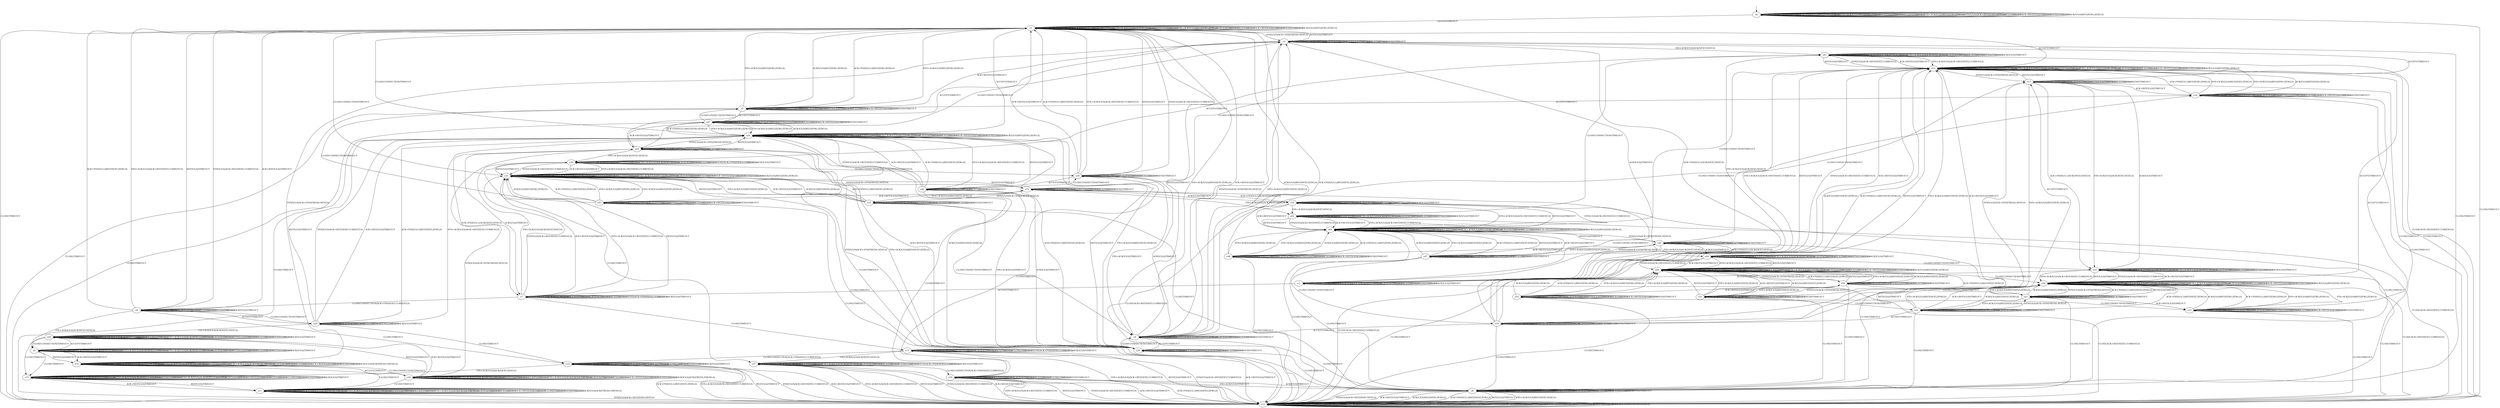 digraph h9 {
s0 [label="s0"];
s1 [label="s1"];
s2 [label="s2"];
s3 [label="s3"];
s4 [label="s4"];
s5 [label="s5"];
s6 [label="s6"];
s7 [label="s7"];
s8 [label="s8"];
s9 [label="s9"];
s10 [label="s10"];
s11 [label="s11"];
s12 [label="s12"];
s13 [label="s13"];
s14 [label="s14"];
s15 [label="s15"];
s16 [label="s16"];
s17 [label="s17"];
s18 [label="s18"];
s19 [label="s19"];
s20 [label="s20"];
s21 [label="s21"];
s22 [label="s22"];
s23 [label="s23"];
s24 [label="s24"];
s25 [label="s25"];
s26 [label="s26"];
s27 [label="s27"];
s28 [label="s28"];
s29 [label="s29"];
s30 [label="s30"];
s31 [label="s31"];
s32 [label="s32"];
s33 [label="s33"];
s34 [label="s34"];
s35 [label="s35"];
s36 [label="s36"];
s37 [label="s37"];
s38 [label="s38"];
s39 [label="s39"];
s40 [label="s40"];
s41 [label="s41"];
s42 [label="s42"];
s43 [label="s43"];
s44 [label="s44"];
s45 [label="s45"];
s46 [label="s46"];
s47 [label="s47"];
s48 [label="s48"];
s49 [label="s49"];
s50 [label="s50"];
s51 [label="s51"];
s52 [label="s52"];
s0 -> s0 [label="CLOSECONNECTION/TIMEOUT"];
s0 -> s0 [label="ACK+PSH(V,V,1)/RST(ZERO,ZERO,0)"];
s0 -> s0 [label="SYN+ACK(V,V,0)/RST(ZERO,ZERO,0)"];
s0 -> s0 [label="RST(V,V,0)/TIMEOUT"];
s0 -> s0 [label="ACCEPT/TIMEOUT"];
s0 -> s0 [label="FIN+ACK(V,V,0)/RST(ZERO,ZERO,0)"];
s0 -> s1 [label="LISTEN/TIMEOUT"];
s0 -> s0 [label="SYN(V,V,0)/ACK+RST(ZERO,NEXT,0)"];
s0 -> s0 [label="RCV/TIMEOUT"];
s0 -> s0 [label="ACK+RST(V,V,0)/TIMEOUT"];
s0 -> s12 [label="CLOSE/TIMEOUT"];
s0 -> s0 [label="SEND/TIMEOUT"];
s0 -> s0 [label="ACK(V,V,0)/RST(ZERO,ZERO,0)"];
s1 -> s1 [label="CLOSECONNECTION/TIMEOUT"];
s1 -> s1 [label="ACK+PSH(V,V,1)/RST(ZERO,ZERO,0)"];
s1 -> s1 [label="SYN+ACK(V,V,0)/RST(ZERO,ZERO,0)"];
s1 -> s1 [label="RST(V,V,0)/TIMEOUT"];
s1 -> s24 [label="ACCEPT/TIMEOUT"];
s1 -> s1 [label="FIN+ACK(V,V,0)/RST(ZERO,ZERO,0)"];
s1 -> s1 [label="LISTEN/TIMEOUT"];
s1 -> s2 [label="SYN(V,V,0)/ACK+SYN(FRESH,NEXT,0)"];
s1 -> s1 [label="RCV/TIMEOUT"];
s1 -> s1 [label="ACK+RST(V,V,0)/TIMEOUT"];
s1 -> s12 [label="CLOSE/TIMEOUT"];
s1 -> s1 [label="SEND/TIMEOUT"];
s1 -> s1 [label="ACK(V,V,0)/RST(ZERO,ZERO,0)"];
s2 -> s2 [label="CLOSECONNECTION/TIMEOUT"];
s2 -> s3 [label="ACK+PSH(V,V,1)/ACK(NEXT,NEXT,0)"];
s2 -> s4 [label="SYN+ACK(V,V,0)/RST(NEXT,ZERO,0)"];
s2 -> s1 [label="RST(V,V,0)/TIMEOUT"];
s2 -> s25 [label="ACCEPT/TIMEOUT"];
s2 -> s41 [label="FIN+ACK(V,V,0)/ACK(NEXT,NEXT,0)"];
s2 -> s2 [label="LISTEN/TIMEOUT"];
s2 -> s2 [label="SYN(V,V,0)/TIMEOUT"];
s2 -> s2 [label="RCV/TIMEOUT"];
s2 -> s5 [label="ACK+RST(V,V,0)/TIMEOUT"];
s2 -> s6 [label="CLOSE/TIMEOUT"];
s2 -> s2 [label="SEND/TIMEOUT"];
s2 -> s3 [label="ACK(V,V,0)/TIMEOUT"];
s3 -> s3 [label="CLOSECONNECTION/TIMEOUT"];
s3 -> s3 [label="ACK+PSH(V,V,1)/ACK(NEXT,NEXT,0)"];
s3 -> s16 [label="SYN+ACK(V,V,0)/ACK+RST(NEXT,CURRENT,0)"];
s3 -> s16 [label="RST(V,V,0)/TIMEOUT"];
s3 -> s7 [label="ACCEPT/TIMEOUT"];
s3 -> s41 [label="FIN+ACK(V,V,0)/ACK(NEXT,NEXT,0)"];
s3 -> s3 [label="LISTEN/TIMEOUT"];
s3 -> s16 [label="SYN(V,V,0)/ACK+RST(NEXT,CURRENT,0)"];
s3 -> s3 [label="RCV/TIMEOUT"];
s3 -> s16 [label="ACK+RST(V,V,0)/TIMEOUT"];
s3 -> s12 [label="CLOSE/ACK+RST(NEXT,CURRENT,0)"];
s3 -> s3 [label="SEND/TIMEOUT"];
s3 -> s3 [label="ACK(V,V,0)/TIMEOUT"];
s4 -> s4 [label="CLOSECONNECTION/TIMEOUT"];
s4 -> s1 [label="ACK+PSH(V,V,1)/RST(NEXT,ZERO,0)"];
s4 -> s4 [label="SYN+ACK(V,V,0)/RST(NEXT,ZERO,0)"];
s4 -> s1 [label="RST(V,V,0)/TIMEOUT"];
s4 -> s26 [label="ACCEPT/TIMEOUT"];
s4 -> s1 [label="FIN+ACK(V,V,0)/RST(NEXT,ZERO,0)"];
s4 -> s4 [label="LISTEN/TIMEOUT"];
s4 -> s2 [label="SYN(V,V,0)/ACK+SYN(FRESH,NEXT,0)"];
s4 -> s4 [label="RCV/TIMEOUT"];
s4 -> s1 [label="ACK+RST(V,V,0)/TIMEOUT"];
s4 -> s6 [label="CLOSE/TIMEOUT"];
s4 -> s4 [label="SEND/TIMEOUT"];
s4 -> s1 [label="ACK(V,V,0)/RST(NEXT,ZERO,0)"];
s5 -> s5 [label="CLOSECONNECTION/TIMEOUT"];
s5 -> s1 [label="ACK+PSH(V,V,1)/RST(ZERO,ZERO,0)"];
s5 -> s1 [label="SYN+ACK(V,V,0)/RST(ZERO,ZERO,0)"];
s5 -> s5 [label="RST(V,V,0)/TIMEOUT"];
s5 -> s27 [label="ACCEPT/TIMEOUT"];
s5 -> s1 [label="FIN+ACK(V,V,0)/RST(ZERO,ZERO,0)"];
s5 -> s5 [label="LISTEN/TIMEOUT"];
s5 -> s5 [label="SYN(V,V,0)/TIMEOUT"];
s5 -> s5 [label="RCV/TIMEOUT"];
s5 -> s5 [label="ACK+RST(V,V,0)/TIMEOUT"];
s5 -> s12 [label="CLOSE/TIMEOUT"];
s5 -> s5 [label="SEND/TIMEOUT"];
s5 -> s1 [label="ACK(V,V,0)/RST(ZERO,ZERO,0)"];
s6 -> s6 [label="CLOSECONNECTION/TIMEOUT"];
s6 -> s12 [label="ACK+PSH(V,V,1)/RST(NEXT,ZERO,0)"];
s6 -> s6 [label="SYN+ACK(V,V,0)/RST(NEXT,ZERO,0)"];
s6 -> s12 [label="RST(V,V,0)/TIMEOUT"];
s6 -> s6 [label="ACCEPT/TIMEOUT"];
s6 -> s12 [label="FIN+ACK(V,V,0)/RST(NEXT,ZERO,0)"];
s6 -> s6 [label="LISTEN/TIMEOUT"];
s6 -> s12 [label="SYN(V,V,0)/ACK+RST(ZERO,NEXT,0)"];
s6 -> s6 [label="RCV/TIMEOUT"];
s6 -> s12 [label="ACK+RST(V,V,0)/TIMEOUT"];
s6 -> s6 [label="CLOSE/TIMEOUT"];
s6 -> s6 [label="SEND/TIMEOUT"];
s6 -> s12 [label="ACK(V,V,0)/RST(NEXT,ZERO,0)"];
s7 -> s8 [label="CLOSECONNECTION/ACK+FIN(NEXT,CURRENT,0)"];
s7 -> s7 [label="ACK+PSH(V,V,1)/ACK(NEXT,NEXT,0)"];
s7 -> s31 [label="SYN+ACK(V,V,0)/ACK+RST(NEXT,CURRENT,0)"];
s7 -> s31 [label="RST(V,V,0)/TIMEOUT"];
s7 -> s7 [label="ACCEPT/TIMEOUT"];
s7 -> s36 [label="FIN+ACK(V,V,0)/ACK(NEXT,NEXT,0)"];
s7 -> s7 [label="LISTEN/TIMEOUT"];
s7 -> s31 [label="SYN(V,V,0)/ACK+RST(NEXT,CURRENT,0)"];
s7 -> s7 [label="RCV/TIMEOUT"];
s7 -> s31 [label="ACK+RST(V,V,0)/TIMEOUT"];
s7 -> s13 [label="CLOSE/TIMEOUT"];
s7 -> s7 [label="SEND/ACK+PSH(NEXT,CURRENT,1)"];
s7 -> s7 [label="ACK(V,V,0)/TIMEOUT"];
s8 -> s8 [label="CLOSECONNECTION/TIMEOUT"];
s8 -> s1 [label="ACK+PSH(V,V,1)/RST(NEXT,ZERO,0)"];
s8 -> s1 [label="SYN+ACK(V,V,0)/ACK+RST(NEXT,CURRENT,0)"];
s8 -> s1 [label="RST(V,V,0)/TIMEOUT"];
s8 -> s28 [label="ACCEPT/TIMEOUT"];
s8 -> s9 [label="FIN+ACK(V,V,0)/ACK(NEXT,NEXT,0)"];
s8 -> s8 [label="LISTEN/TIMEOUT"];
s8 -> s1 [label="SYN(V,V,0)/ACK+RST(NEXT,CURRENT,0)"];
s8 -> s8 [label="RCV/TIMEOUT"];
s8 -> s1 [label="ACK+RST(V,V,0)/TIMEOUT"];
s8 -> s14 [label="CLOSE/TIMEOUT"];
s8 -> s8 [label="SEND/TIMEOUT"];
s8 -> s8 [label="ACK(V,V,0)/TIMEOUT"];
s9 -> s9 [label="CLOSECONNECTION/TIMEOUT"];
s9 -> s9 [label="ACK+PSH(V,V,1)/ACK(NEXT,CURRENT,0)"];
s9 -> s9 [label="SYN+ACK(V,V,0)/ACK(NEXT,CURRENT,0)"];
s9 -> s10 [label="RST(V,V,0)/TIMEOUT"];
s9 -> s29 [label="ACCEPT/TIMEOUT"];
s9 -> s9 [label="FIN+ACK(V,V,0)/ACK(NEXT,CURRENT,0)"];
s9 -> s9 [label="LISTEN/TIMEOUT"];
s9 -> s9 [label="SYN(V,V,0)/TIMEOUT"];
s9 -> s9 [label="RCV/TIMEOUT"];
s9 -> s10 [label="ACK+RST(V,V,0)/TIMEOUT"];
s9 -> s15 [label="CLOSE/TIMEOUT"];
s9 -> s9 [label="SEND/TIMEOUT"];
s9 -> s9 [label="ACK(V,V,0)/TIMEOUT"];
s10 -> s10 [label="CLOSECONNECTION/TIMEOUT"];
s10 -> s10 [label="ACK+PSH(V,V,1)/ACK(FRESH,FRESH,0)"];
s10 -> s10 [label="SYN+ACK(V,V,0)/ACK(FRESH,FRESH,0)"];
s10 -> s10 [label="RST(V,V,0)/TIMEOUT"];
s10 -> s30 [label="ACCEPT/TIMEOUT"];
s10 -> s10 [label="FIN+ACK(V,V,0)/ACK(FRESH,FRESH,0)"];
s10 -> s10 [label="LISTEN/TIMEOUT"];
s10 -> s2 [label="SYN(V,V,0)/ACK+SYN(FRESH,NEXT,0)"];
s10 -> s10 [label="RCV/TIMEOUT"];
s10 -> s10 [label="ACK+RST(V,V,0)/TIMEOUT"];
s10 -> s11 [label="CLOSE/TIMEOUT"];
s10 -> s10 [label="SEND/TIMEOUT"];
s10 -> s10 [label="ACK(V,V,0)/ACK(FRESH,FRESH,0)"];
s11 -> s11 [label="CLOSECONNECTION/TIMEOUT"];
s11 -> s11 [label="ACK+PSH(V,V,1)/ACK(FRESH,FRESH,0)"];
s11 -> s11 [label="SYN+ACK(V,V,0)/ACK(FRESH,FRESH,0)"];
s11 -> s11 [label="RST(V,V,0)/TIMEOUT"];
s11 -> s11 [label="ACCEPT/TIMEOUT"];
s11 -> s11 [label="FIN+ACK(V,V,0)/ACK(FRESH,FRESH,0)"];
s11 -> s11 [label="LISTEN/TIMEOUT"];
s11 -> s12 [label="SYN(V,V,0)/ACK+RST(ZERO,NEXT,0)"];
s11 -> s11 [label="RCV/TIMEOUT"];
s11 -> s11 [label="ACK+RST(V,V,0)/TIMEOUT"];
s11 -> s11 [label="CLOSE/TIMEOUT"];
s11 -> s11 [label="SEND/TIMEOUT"];
s11 -> s11 [label="ACK(V,V,0)/ACK(FRESH,FRESH,0)"];
s12 -> s12 [label="CLOSECONNECTION/TIMEOUT"];
s12 -> s12 [label="ACK+PSH(V,V,1)/RST(ZERO,ZERO,0)"];
s12 -> s12 [label="SYN+ACK(V,V,0)/RST(ZERO,ZERO,0)"];
s12 -> s12 [label="RST(V,V,0)/TIMEOUT"];
s12 -> s12 [label="ACCEPT/TIMEOUT"];
s12 -> s12 [label="FIN+ACK(V,V,0)/RST(ZERO,ZERO,0)"];
s12 -> s12 [label="LISTEN/TIMEOUT"];
s12 -> s12 [label="SYN(V,V,0)/ACK+RST(ZERO,NEXT,0)"];
s12 -> s12 [label="RCV/TIMEOUT"];
s12 -> s12 [label="ACK+RST(V,V,0)/TIMEOUT"];
s12 -> s12 [label="CLOSE/TIMEOUT"];
s12 -> s12 [label="SEND/TIMEOUT"];
s12 -> s12 [label="ACK(V,V,0)/RST(ZERO,ZERO,0)"];
s13 -> s14 [label="CLOSECONNECTION/ACK+FIN(NEXT,CURRENT,0)"];
s13 -> s13 [label="ACK+PSH(V,V,1)/ACK(NEXT,NEXT,0)"];
s13 -> s12 [label="SYN+ACK(V,V,0)/ACK+RST(NEXT,CURRENT,0)"];
s13 -> s12 [label="RST(V,V,0)/TIMEOUT"];
s13 -> s13 [label="ACCEPT/TIMEOUT"];
s13 -> s37 [label="FIN+ACK(V,V,0)/ACK(NEXT,NEXT,0)"];
s13 -> s13 [label="LISTEN/TIMEOUT"];
s13 -> s12 [label="SYN(V,V,0)/ACK+RST(NEXT,CURRENT,0)"];
s13 -> s13 [label="RCV/TIMEOUT"];
s13 -> s12 [label="ACK+RST(V,V,0)/TIMEOUT"];
s13 -> s13 [label="CLOSE/TIMEOUT"];
s13 -> s13 [label="SEND/ACK+PSH(NEXT,CURRENT,1)"];
s13 -> s13 [label="ACK(V,V,0)/TIMEOUT"];
s14 -> s14 [label="CLOSECONNECTION/TIMEOUT"];
s14 -> s12 [label="ACK+PSH(V,V,1)/RST(NEXT,ZERO,0)"];
s14 -> s12 [label="SYN+ACK(V,V,0)/ACK+RST(NEXT,CURRENT,0)"];
s14 -> s12 [label="RST(V,V,0)/TIMEOUT"];
s14 -> s14 [label="ACCEPT/TIMEOUT"];
s14 -> s15 [label="FIN+ACK(V,V,0)/ACK(NEXT,NEXT,0)"];
s14 -> s14 [label="LISTEN/TIMEOUT"];
s14 -> s12 [label="SYN(V,V,0)/ACK+RST(NEXT,CURRENT,0)"];
s14 -> s14 [label="RCV/TIMEOUT"];
s14 -> s12 [label="ACK+RST(V,V,0)/TIMEOUT"];
s14 -> s14 [label="CLOSE/TIMEOUT"];
s14 -> s14 [label="SEND/TIMEOUT"];
s14 -> s14 [label="ACK(V,V,0)/TIMEOUT"];
s15 -> s15 [label="CLOSECONNECTION/TIMEOUT"];
s15 -> s15 [label="ACK+PSH(V,V,1)/ACK(NEXT,CURRENT,0)"];
s15 -> s15 [label="SYN+ACK(V,V,0)/ACK(NEXT,CURRENT,0)"];
s15 -> s11 [label="RST(V,V,0)/TIMEOUT"];
s15 -> s15 [label="ACCEPT/TIMEOUT"];
s15 -> s15 [label="FIN+ACK(V,V,0)/ACK(NEXT,CURRENT,0)"];
s15 -> s15 [label="LISTEN/TIMEOUT"];
s15 -> s15 [label="SYN(V,V,0)/TIMEOUT"];
s15 -> s15 [label="RCV/TIMEOUT"];
s15 -> s11 [label="ACK+RST(V,V,0)/TIMEOUT"];
s15 -> s15 [label="CLOSE/TIMEOUT"];
s15 -> s15 [label="SEND/TIMEOUT"];
s15 -> s15 [label="ACK(V,V,0)/TIMEOUT"];
s16 -> s16 [label="CLOSECONNECTION/TIMEOUT"];
s16 -> s16 [label="ACK+PSH(V,V,1)/RST(ZERO,ZERO,0)"];
s16 -> s16 [label="SYN+ACK(V,V,0)/RST(ZERO,ZERO,0)"];
s16 -> s16 [label="RST(V,V,0)/TIMEOUT"];
s16 -> s1 [label="ACCEPT/TIMEOUT"];
s16 -> s16 [label="FIN+ACK(V,V,0)/RST(ZERO,ZERO,0)"];
s16 -> s16 [label="LISTEN/TIMEOUT"];
s16 -> s17 [label="SYN(V,V,0)/ACK+SYN(FRESH,NEXT,0)"];
s16 -> s16 [label="RCV/TIMEOUT"];
s16 -> s16 [label="ACK+RST(V,V,0)/TIMEOUT"];
s16 -> s12 [label="CLOSE/TIMEOUT"];
s16 -> s16 [label="SEND/TIMEOUT"];
s16 -> s16 [label="ACK(V,V,0)/RST(ZERO,ZERO,0)"];
s17 -> s17 [label="CLOSECONNECTION/TIMEOUT"];
s17 -> s18 [label="ACK+PSH(V,V,1)/ACK(NEXT,NEXT,0)"];
s17 -> s19 [label="SYN+ACK(V,V,0)/RST(NEXT,ZERO,0)"];
s17 -> s16 [label="RST(V,V,0)/TIMEOUT"];
s17 -> s2 [label="ACCEPT/TIMEOUT"];
s17 -> s18 [label="FIN+ACK(V,V,0)/ACK(NEXT,NEXT,0)"];
s17 -> s17 [label="LISTEN/TIMEOUT"];
s17 -> s17 [label="SYN(V,V,0)/TIMEOUT"];
s17 -> s17 [label="RCV/TIMEOUT"];
s17 -> s32 [label="ACK+RST(V,V,0)/TIMEOUT"];
s17 -> s6 [label="CLOSE/TIMEOUT"];
s17 -> s17 [label="SEND/TIMEOUT"];
s17 -> s18 [label="ACK(V,V,0)/TIMEOUT"];
s18 -> s18 [label="CLOSECONNECTION/TIMEOUT"];
s18 -> s18 [label="ACK+PSH(V,V,1)/ACK(NEXT,NEXT,0)"];
s18 -> s20 [label="SYN+ACK(V,V,0)/ACK+RST(NEXT,CURRENT,0)"];
s18 -> s20 [label="RST(V,V,0)/TIMEOUT"];
s18 -> s3 [label="ACCEPT/TIMEOUT"];
s18 -> s18 [label="FIN+ACK(V,V,0)/ACK(NEXT,NEXT,0)"];
s18 -> s18 [label="LISTEN/TIMEOUT"];
s18 -> s20 [label="SYN(V,V,0)/ACK+RST(NEXT,CURRENT,0)"];
s18 -> s18 [label="RCV/TIMEOUT"];
s18 -> s20 [label="ACK+RST(V,V,0)/TIMEOUT"];
s18 -> s12 [label="CLOSE/ACK+RST(NEXT,CURRENT,0)"];
s18 -> s18 [label="SEND/TIMEOUT"];
s18 -> s18 [label="ACK(V,V,0)/TIMEOUT"];
s19 -> s19 [label="CLOSECONNECTION/TIMEOUT"];
s19 -> s16 [label="ACK+PSH(V,V,1)/RST(NEXT,ZERO,0)"];
s19 -> s19 [label="SYN+ACK(V,V,0)/RST(NEXT,ZERO,0)"];
s19 -> s16 [label="RST(V,V,0)/TIMEOUT"];
s19 -> s4 [label="ACCEPT/TIMEOUT"];
s19 -> s16 [label="FIN+ACK(V,V,0)/RST(NEXT,ZERO,0)"];
s19 -> s19 [label="LISTEN/TIMEOUT"];
s19 -> s17 [label="SYN(V,V,0)/ACK+SYN(FRESH,NEXT,0)"];
s19 -> s19 [label="RCV/TIMEOUT"];
s19 -> s16 [label="ACK+RST(V,V,0)/TIMEOUT"];
s19 -> s6 [label="CLOSE/TIMEOUT"];
s19 -> s19 [label="SEND/TIMEOUT"];
s19 -> s16 [label="ACK(V,V,0)/RST(NEXT,ZERO,0)"];
s20 -> s20 [label="CLOSECONNECTION/TIMEOUT"];
s20 -> s20 [label="ACK+PSH(V,V,1)/RST(ZERO,ZERO,0)"];
s20 -> s20 [label="SYN+ACK(V,V,0)/RST(ZERO,ZERO,0)"];
s20 -> s20 [label="RST(V,V,0)/TIMEOUT"];
s20 -> s16 [label="ACCEPT/TIMEOUT"];
s20 -> s20 [label="FIN+ACK(V,V,0)/RST(ZERO,ZERO,0)"];
s20 -> s20 [label="LISTEN/TIMEOUT"];
s20 -> s21 [label="SYN(V,V,0)/ACK+SYN(FRESH,NEXT,0)"];
s20 -> s20 [label="RCV/TIMEOUT"];
s20 -> s20 [label="ACK+RST(V,V,0)/TIMEOUT"];
s20 -> s12 [label="CLOSE/TIMEOUT"];
s20 -> s20 [label="SEND/TIMEOUT"];
s20 -> s20 [label="ACK(V,V,0)/RST(ZERO,ZERO,0)"];
s21 -> s21 [label="CLOSECONNECTION/TIMEOUT"];
s21 -> s20 [label="ACK+PSH(V,V,1)/RST(NEXT,ZERO,0)"];
s21 -> s22 [label="SYN+ACK(V,V,0)/RST(NEXT,ZERO,0)"];
s21 -> s20 [label="RST(V,V,0)/TIMEOUT"];
s21 -> s17 [label="ACCEPT/TIMEOUT"];
s21 -> s20 [label="FIN+ACK(V,V,0)/RST(NEXT,ZERO,0)"];
s21 -> s21 [label="LISTEN/TIMEOUT"];
s21 -> s21 [label="SYN(V,V,0)/TIMEOUT"];
s21 -> s21 [label="RCV/TIMEOUT"];
s21 -> s23 [label="ACK+RST(V,V,0)/TIMEOUT"];
s21 -> s6 [label="CLOSE/TIMEOUT"];
s21 -> s21 [label="SEND/TIMEOUT"];
s21 -> s20 [label="ACK(V,V,0)/RST(NEXT,ZERO,0)"];
s22 -> s22 [label="CLOSECONNECTION/TIMEOUT"];
s22 -> s20 [label="ACK+PSH(V,V,1)/RST(NEXT,ZERO,0)"];
s22 -> s22 [label="SYN+ACK(V,V,0)/RST(NEXT,ZERO,0)"];
s22 -> s20 [label="RST(V,V,0)/TIMEOUT"];
s22 -> s19 [label="ACCEPT/TIMEOUT"];
s22 -> s20 [label="FIN+ACK(V,V,0)/RST(NEXT,ZERO,0)"];
s22 -> s22 [label="LISTEN/TIMEOUT"];
s22 -> s21 [label="SYN(V,V,0)/ACK+SYN(FRESH,NEXT,0)"];
s22 -> s22 [label="RCV/TIMEOUT"];
s22 -> s20 [label="ACK+RST(V,V,0)/TIMEOUT"];
s22 -> s6 [label="CLOSE/TIMEOUT"];
s22 -> s22 [label="SEND/TIMEOUT"];
s22 -> s20 [label="ACK(V,V,0)/RST(NEXT,ZERO,0)"];
s23 -> s23 [label="CLOSECONNECTION/TIMEOUT"];
s23 -> s20 [label="ACK+PSH(V,V,1)/RST(ZERO,ZERO,0)"];
s23 -> s20 [label="SYN+ACK(V,V,0)/RST(ZERO,ZERO,0)"];
s23 -> s23 [label="RST(V,V,0)/TIMEOUT"];
s23 -> s32 [label="ACCEPT/TIMEOUT"];
s23 -> s20 [label="FIN+ACK(V,V,0)/RST(ZERO,ZERO,0)"];
s23 -> s23 [label="LISTEN/TIMEOUT"];
s23 -> s23 [label="SYN(V,V,0)/TIMEOUT"];
s23 -> s23 [label="RCV/TIMEOUT"];
s23 -> s23 [label="ACK+RST(V,V,0)/TIMEOUT"];
s23 -> s12 [label="CLOSE/TIMEOUT"];
s23 -> s23 [label="SEND/TIMEOUT"];
s23 -> s20 [label="ACK(V,V,0)/RST(ZERO,ZERO,0)"];
s24 -> s1 [label="CLOSECONNECTION/TIMEOUT"];
s24 -> s24 [label="ACK+PSH(V,V,1)/RST(ZERO,ZERO,0)"];
s24 -> s24 [label="SYN+ACK(V,V,0)/RST(ZERO,ZERO,0)"];
s24 -> s24 [label="RST(V,V,0)/TIMEOUT"];
s24 -> s24 [label="ACCEPT/TIMEOUT"];
s24 -> s24 [label="FIN+ACK(V,V,0)/RST(ZERO,ZERO,0)"];
s24 -> s24 [label="LISTEN/TIMEOUT"];
s24 -> s25 [label="SYN(V,V,0)/ACK+SYN(FRESH,NEXT,0)"];
s24 -> s24 [label="RCV/TIMEOUT"];
s24 -> s24 [label="ACK+RST(V,V,0)/TIMEOUT"];
s24 -> s12 [label="CLOSE/TIMEOUT"];
s24 -> s24 [label="SEND/TIMEOUT"];
s24 -> s24 [label="ACK(V,V,0)/RST(ZERO,ZERO,0)"];
s25 -> s2 [label="CLOSECONNECTION/TIMEOUT"];
s25 -> s7 [label="ACK+PSH(V,V,1)/ACK(NEXT,NEXT,0)"];
s25 -> s26 [label="SYN+ACK(V,V,0)/RST(NEXT,ZERO,0)"];
s25 -> s24 [label="RST(V,V,0)/TIMEOUT"];
s25 -> s25 [label="ACCEPT/TIMEOUT"];
s25 -> s36 [label="FIN+ACK(V,V,0)/ACK(NEXT,NEXT,0)"];
s25 -> s25 [label="LISTEN/TIMEOUT"];
s25 -> s25 [label="SYN(V,V,0)/TIMEOUT"];
s25 -> s25 [label="RCV/TIMEOUT"];
s25 -> s27 [label="ACK+RST(V,V,0)/TIMEOUT"];
s25 -> s6 [label="CLOSE/TIMEOUT"];
s25 -> s25 [label="SEND/TIMEOUT"];
s25 -> s7 [label="ACK(V,V,0)/TIMEOUT"];
s26 -> s4 [label="CLOSECONNECTION/TIMEOUT"];
s26 -> s24 [label="ACK+PSH(V,V,1)/RST(NEXT,ZERO,0)"];
s26 -> s26 [label="SYN+ACK(V,V,0)/RST(NEXT,ZERO,0)"];
s26 -> s24 [label="RST(V,V,0)/TIMEOUT"];
s26 -> s26 [label="ACCEPT/TIMEOUT"];
s26 -> s24 [label="FIN+ACK(V,V,0)/RST(NEXT,ZERO,0)"];
s26 -> s26 [label="LISTEN/TIMEOUT"];
s26 -> s25 [label="SYN(V,V,0)/ACK+SYN(FRESH,NEXT,0)"];
s26 -> s26 [label="RCV/TIMEOUT"];
s26 -> s24 [label="ACK+RST(V,V,0)/TIMEOUT"];
s26 -> s6 [label="CLOSE/TIMEOUT"];
s26 -> s26 [label="SEND/TIMEOUT"];
s26 -> s24 [label="ACK(V,V,0)/RST(NEXT,ZERO,0)"];
s27 -> s5 [label="CLOSECONNECTION/TIMEOUT"];
s27 -> s24 [label="ACK+PSH(V,V,1)/RST(ZERO,ZERO,0)"];
s27 -> s24 [label="SYN+ACK(V,V,0)/RST(ZERO,ZERO,0)"];
s27 -> s27 [label="RST(V,V,0)/TIMEOUT"];
s27 -> s27 [label="ACCEPT/TIMEOUT"];
s27 -> s24 [label="FIN+ACK(V,V,0)/RST(ZERO,ZERO,0)"];
s27 -> s27 [label="LISTEN/TIMEOUT"];
s27 -> s27 [label="SYN(V,V,0)/TIMEOUT"];
s27 -> s27 [label="RCV/TIMEOUT"];
s27 -> s27 [label="ACK+RST(V,V,0)/TIMEOUT"];
s27 -> s12 [label="CLOSE/TIMEOUT"];
s27 -> s27 [label="SEND/TIMEOUT"];
s27 -> s24 [label="ACK(V,V,0)/RST(ZERO,ZERO,0)"];
s28 -> s8 [label="CLOSECONNECTION/TIMEOUT"];
s28 -> s24 [label="ACK+PSH(V,V,1)/RST(NEXT,ZERO,0)"];
s28 -> s24 [label="SYN+ACK(V,V,0)/ACK+RST(NEXT,CURRENT,0)"];
s28 -> s24 [label="RST(V,V,0)/TIMEOUT"];
s28 -> s28 [label="ACCEPT/TIMEOUT"];
s28 -> s29 [label="FIN+ACK(V,V,0)/ACK(NEXT,NEXT,0)"];
s28 -> s28 [label="LISTEN/TIMEOUT"];
s28 -> s24 [label="SYN(V,V,0)/ACK+RST(NEXT,CURRENT,0)"];
s28 -> s28 [label="RCV/TIMEOUT"];
s28 -> s24 [label="ACK+RST(V,V,0)/TIMEOUT"];
s28 -> s14 [label="CLOSE/TIMEOUT"];
s28 -> s28 [label="SEND/TIMEOUT"];
s28 -> s28 [label="ACK(V,V,0)/TIMEOUT"];
s29 -> s9 [label="CLOSECONNECTION/TIMEOUT"];
s29 -> s29 [label="ACK+PSH(V,V,1)/ACK(NEXT,CURRENT,0)"];
s29 -> s29 [label="SYN+ACK(V,V,0)/ACK(NEXT,CURRENT,0)"];
s29 -> s30 [label="RST(V,V,0)/TIMEOUT"];
s29 -> s29 [label="ACCEPT/TIMEOUT"];
s29 -> s29 [label="FIN+ACK(V,V,0)/ACK(NEXT,CURRENT,0)"];
s29 -> s29 [label="LISTEN/TIMEOUT"];
s29 -> s29 [label="SYN(V,V,0)/TIMEOUT"];
s29 -> s29 [label="RCV/TIMEOUT"];
s29 -> s30 [label="ACK+RST(V,V,0)/TIMEOUT"];
s29 -> s15 [label="CLOSE/TIMEOUT"];
s29 -> s29 [label="SEND/TIMEOUT"];
s29 -> s29 [label="ACK(V,V,0)/TIMEOUT"];
s30 -> s10 [label="CLOSECONNECTION/TIMEOUT"];
s30 -> s30 [label="ACK+PSH(V,V,1)/ACK(FRESH,FRESH,0)"];
s30 -> s30 [label="SYN+ACK(V,V,0)/ACK(FRESH,FRESH,0)"];
s30 -> s30 [label="RST(V,V,0)/TIMEOUT"];
s30 -> s30 [label="ACCEPT/TIMEOUT"];
s30 -> s30 [label="FIN+ACK(V,V,0)/ACK(FRESH,FRESH,0)"];
s30 -> s30 [label="LISTEN/TIMEOUT"];
s30 -> s25 [label="SYN(V,V,0)/ACK+SYN(FRESH,NEXT,0)"];
s30 -> s30 [label="RCV/TIMEOUT"];
s30 -> s30 [label="ACK+RST(V,V,0)/TIMEOUT"];
s30 -> s11 [label="CLOSE/TIMEOUT"];
s30 -> s30 [label="SEND/TIMEOUT"];
s30 -> s30 [label="ACK(V,V,0)/ACK(FRESH,FRESH,0)"];
s31 -> s1 [label="CLOSECONNECTION/TIMEOUT"];
s31 -> s31 [label="ACK+PSH(V,V,1)/RST(ZERO,ZERO,0)"];
s31 -> s31 [label="SYN+ACK(V,V,0)/RST(ZERO,ZERO,0)"];
s31 -> s31 [label="RST(V,V,0)/TIMEOUT"];
s31 -> s31 [label="ACCEPT/TIMEOUT"];
s31 -> s31 [label="FIN+ACK(V,V,0)/RST(ZERO,ZERO,0)"];
s31 -> s31 [label="LISTEN/TIMEOUT"];
s31 -> s33 [label="SYN(V,V,0)/ACK+SYN(FRESH,NEXT,0)"];
s31 -> s31 [label="RCV/TIMEOUT"];
s31 -> s31 [label="ACK+RST(V,V,0)/TIMEOUT"];
s31 -> s12 [label="CLOSE/TIMEOUT"];
s31 -> s31 [label="SEND/TIMEOUT"];
s31 -> s31 [label="ACK(V,V,0)/RST(ZERO,ZERO,0)"];
s32 -> s32 [label="CLOSECONNECTION/TIMEOUT"];
s32 -> s16 [label="ACK+PSH(V,V,1)/RST(ZERO,ZERO,0)"];
s32 -> s16 [label="SYN+ACK(V,V,0)/RST(ZERO,ZERO,0)"];
s32 -> s32 [label="RST(V,V,0)/TIMEOUT"];
s32 -> s5 [label="ACCEPT/TIMEOUT"];
s32 -> s16 [label="FIN+ACK(V,V,0)/RST(ZERO,ZERO,0)"];
s32 -> s32 [label="LISTEN/TIMEOUT"];
s32 -> s32 [label="SYN(V,V,0)/TIMEOUT"];
s32 -> s32 [label="RCV/TIMEOUT"];
s32 -> s32 [label="ACK+RST(V,V,0)/TIMEOUT"];
s32 -> s12 [label="CLOSE/TIMEOUT"];
s32 -> s32 [label="SEND/TIMEOUT"];
s32 -> s16 [label="ACK(V,V,0)/RST(ZERO,ZERO,0)"];
s33 -> s2 [label="CLOSECONNECTION/TIMEOUT"];
s33 -> s34 [label="ACK+PSH(V,V,1)/ACK(NEXT,NEXT,0)"];
s33 -> s35 [label="SYN+ACK(V,V,0)/RST(NEXT,ZERO,0)"];
s33 -> s31 [label="RST(V,V,0)/TIMEOUT"];
s33 -> s33 [label="ACCEPT/TIMEOUT"];
s33 -> s42 [label="FIN+ACK(V,V,0)/ACK(NEXT,NEXT,0)"];
s33 -> s33 [label="LISTEN/TIMEOUT"];
s33 -> s33 [label="SYN(V,V,0)/TIMEOUT"];
s33 -> s33 [label="RCV/TIMEOUT"];
s33 -> s43 [label="ACK+RST(V,V,0)/TIMEOUT"];
s33 -> s6 [label="CLOSE/TIMEOUT"];
s33 -> s33 [label="SEND/TIMEOUT"];
s33 -> s34 [label="ACK(V,V,0)/TIMEOUT"];
s34 -> s3 [label="CLOSECONNECTION/TIMEOUT"];
s34 -> s34 [label="ACK+PSH(V,V,1)/ACK(NEXT,NEXT,0)"];
s34 -> s44 [label="SYN+ACK(V,V,0)/ACK+RST(NEXT,CURRENT,0)"];
s34 -> s44 [label="RST(V,V,0)/TIMEOUT"];
s34 -> s34 [label="ACCEPT/TIMEOUT"];
s34 -> s42 [label="FIN+ACK(V,V,0)/ACK(NEXT,NEXT,0)"];
s34 -> s34 [label="LISTEN/TIMEOUT"];
s34 -> s44 [label="SYN(V,V,0)/ACK+RST(NEXT,CURRENT,0)"];
s34 -> s34 [label="RCV/TIMEOUT"];
s34 -> s44 [label="ACK+RST(V,V,0)/TIMEOUT"];
s34 -> s12 [label="CLOSE/ACK+RST(NEXT,CURRENT,0)"];
s34 -> s34 [label="SEND/TIMEOUT"];
s34 -> s34 [label="ACK(V,V,0)/TIMEOUT"];
s35 -> s4 [label="CLOSECONNECTION/TIMEOUT"];
s35 -> s31 [label="ACK+PSH(V,V,1)/RST(NEXT,ZERO,0)"];
s35 -> s35 [label="SYN+ACK(V,V,0)/RST(NEXT,ZERO,0)"];
s35 -> s31 [label="RST(V,V,0)/TIMEOUT"];
s35 -> s35 [label="ACCEPT/TIMEOUT"];
s35 -> s31 [label="FIN+ACK(V,V,0)/RST(NEXT,ZERO,0)"];
s35 -> s35 [label="LISTEN/TIMEOUT"];
s35 -> s33 [label="SYN(V,V,0)/ACK+SYN(FRESH,NEXT,0)"];
s35 -> s35 [label="RCV/TIMEOUT"];
s35 -> s31 [label="ACK+RST(V,V,0)/TIMEOUT"];
s35 -> s6 [label="CLOSE/TIMEOUT"];
s35 -> s35 [label="SEND/TIMEOUT"];
s35 -> s31 [label="ACK(V,V,0)/RST(NEXT,ZERO,0)"];
s36 -> s38 [label="CLOSECONNECTION/ACK+FIN(NEXT,CURRENT,0)"];
s36 -> s36 [label="ACK+PSH(V,V,1)/ACK(NEXT,NEXT,0)"];
s36 -> s31 [label="SYN+ACK(V,V,0)/ACK+RST(NEXT,CURRENT,0)"];
s36 -> s31 [label="RST(V,V,0)/TIMEOUT"];
s36 -> s36 [label="ACCEPT/TIMEOUT"];
s36 -> s36 [label="FIN+ACK(V,V,0)/ACK(NEXT,NEXT,0)"];
s36 -> s36 [label="LISTEN/TIMEOUT"];
s36 -> s31 [label="SYN(V,V,0)/ACK+RST(NEXT,CURRENT,0)"];
s36 -> s36 [label="RCV/TIMEOUT"];
s36 -> s31 [label="ACK+RST(V,V,0)/TIMEOUT"];
s36 -> s37 [label="CLOSE/TIMEOUT"];
s36 -> s36 [label="SEND/ACK+PSH(NEXT,CURRENT,1)"];
s36 -> s36 [label="ACK(V,V,0)/TIMEOUT"];
s37 -> s39 [label="CLOSECONNECTION/ACK+FIN(NEXT,CURRENT,0)"];
s37 -> s37 [label="ACK+PSH(V,V,1)/ACK(NEXT,NEXT,0)"];
s37 -> s12 [label="SYN+ACK(V,V,0)/ACK+RST(NEXT,CURRENT,0)"];
s37 -> s12 [label="RST(V,V,0)/TIMEOUT"];
s37 -> s37 [label="ACCEPT/TIMEOUT"];
s37 -> s37 [label="FIN+ACK(V,V,0)/ACK(NEXT,NEXT,0)"];
s37 -> s37 [label="LISTEN/TIMEOUT"];
s37 -> s12 [label="SYN(V,V,0)/ACK+RST(NEXT,CURRENT,0)"];
s37 -> s37 [label="RCV/TIMEOUT"];
s37 -> s12 [label="ACK+RST(V,V,0)/TIMEOUT"];
s37 -> s37 [label="CLOSE/TIMEOUT"];
s37 -> s37 [label="SEND/ACK+PSH(NEXT,CURRENT,1)"];
s37 -> s37 [label="ACK(V,V,0)/TIMEOUT"];
s38 -> s38 [label="CLOSECONNECTION/TIMEOUT"];
s38 -> s1 [label="ACK+PSH(V,V,1)/RST(NEXT,ZERO,0)"];
s38 -> s1 [label="SYN+ACK(V,V,0)/ACK+RST(NEXT,CURRENT,0)"];
s38 -> s1 [label="RST(V,V,0)/TIMEOUT"];
s38 -> s40 [label="ACCEPT/TIMEOUT"];
s38 -> s4 [label="FIN+ACK(V,V,0)/TIMEOUT"];
s38 -> s38 [label="LISTEN/TIMEOUT"];
s38 -> s1 [label="SYN(V,V,0)/ACK+RST(NEXT,CURRENT,0)"];
s38 -> s38 [label="RCV/TIMEOUT"];
s38 -> s1 [label="ACK+RST(V,V,0)/TIMEOUT"];
s38 -> s39 [label="CLOSE/TIMEOUT"];
s38 -> s38 [label="SEND/TIMEOUT"];
s38 -> s4 [label="ACK(V,V,0)/TIMEOUT"];
s39 -> s39 [label="CLOSECONNECTION/TIMEOUT"];
s39 -> s12 [label="ACK+PSH(V,V,1)/RST(NEXT,ZERO,0)"];
s39 -> s12 [label="SYN+ACK(V,V,0)/ACK+RST(NEXT,CURRENT,0)"];
s39 -> s12 [label="RST(V,V,0)/TIMEOUT"];
s39 -> s39 [label="ACCEPT/TIMEOUT"];
s39 -> s6 [label="FIN+ACK(V,V,0)/TIMEOUT"];
s39 -> s39 [label="LISTEN/TIMEOUT"];
s39 -> s12 [label="SYN(V,V,0)/ACK+RST(NEXT,CURRENT,0)"];
s39 -> s39 [label="RCV/TIMEOUT"];
s39 -> s12 [label="ACK+RST(V,V,0)/TIMEOUT"];
s39 -> s39 [label="CLOSE/TIMEOUT"];
s39 -> s39 [label="SEND/TIMEOUT"];
s39 -> s6 [label="ACK(V,V,0)/TIMEOUT"];
s40 -> s38 [label="CLOSECONNECTION/TIMEOUT"];
s40 -> s24 [label="ACK+PSH(V,V,1)/RST(NEXT,ZERO,0)"];
s40 -> s24 [label="SYN+ACK(V,V,0)/ACK+RST(NEXT,CURRENT,0)"];
s40 -> s24 [label="RST(V,V,0)/TIMEOUT"];
s40 -> s40 [label="ACCEPT/TIMEOUT"];
s40 -> s26 [label="FIN+ACK(V,V,0)/TIMEOUT"];
s40 -> s40 [label="LISTEN/TIMEOUT"];
s40 -> s24 [label="SYN(V,V,0)/ACK+RST(NEXT,CURRENT,0)"];
s40 -> s40 [label="RCV/TIMEOUT"];
s40 -> s24 [label="ACK+RST(V,V,0)/TIMEOUT"];
s40 -> s39 [label="CLOSE/TIMEOUT"];
s40 -> s40 [label="SEND/TIMEOUT"];
s40 -> s26 [label="ACK(V,V,0)/TIMEOUT"];
s41 -> s41 [label="CLOSECONNECTION/TIMEOUT"];
s41 -> s41 [label="ACK+PSH(V,V,1)/ACK(NEXT,NEXT,0)"];
s41 -> s16 [label="SYN+ACK(V,V,0)/ACK+RST(NEXT,CURRENT,0)"];
s41 -> s16 [label="RST(V,V,0)/TIMEOUT"];
s41 -> s36 [label="ACCEPT/TIMEOUT"];
s41 -> s41 [label="FIN+ACK(V,V,0)/ACK(NEXT,NEXT,0)"];
s41 -> s41 [label="LISTEN/TIMEOUT"];
s41 -> s16 [label="SYN(V,V,0)/ACK+RST(NEXT,CURRENT,0)"];
s41 -> s41 [label="RCV/TIMEOUT"];
s41 -> s16 [label="ACK+RST(V,V,0)/TIMEOUT"];
s41 -> s12 [label="CLOSE/ACK+RST(NEXT,CURRENT,0)"];
s41 -> s41 [label="SEND/TIMEOUT"];
s41 -> s41 [label="ACK(V,V,0)/TIMEOUT"];
s42 -> s41 [label="CLOSECONNECTION/TIMEOUT"];
s42 -> s42 [label="ACK+PSH(V,V,1)/ACK(NEXT,NEXT,0)"];
s42 -> s44 [label="SYN+ACK(V,V,0)/ACK+RST(NEXT,CURRENT,0)"];
s42 -> s44 [label="RST(V,V,0)/TIMEOUT"];
s42 -> s42 [label="ACCEPT/TIMEOUT"];
s42 -> s42 [label="FIN+ACK(V,V,0)/ACK(NEXT,NEXT,0)"];
s42 -> s42 [label="LISTEN/TIMEOUT"];
s42 -> s44 [label="SYN(V,V,0)/ACK+RST(NEXT,CURRENT,0)"];
s42 -> s42 [label="RCV/TIMEOUT"];
s42 -> s44 [label="ACK+RST(V,V,0)/TIMEOUT"];
s42 -> s12 [label="CLOSE/ACK+RST(NEXT,CURRENT,0)"];
s42 -> s42 [label="SEND/TIMEOUT"];
s42 -> s42 [label="ACK(V,V,0)/TIMEOUT"];
s43 -> s5 [label="CLOSECONNECTION/TIMEOUT"];
s43 -> s31 [label="ACK+PSH(V,V,1)/RST(ZERO,ZERO,0)"];
s43 -> s31 [label="SYN+ACK(V,V,0)/RST(ZERO,ZERO,0)"];
s43 -> s43 [label="RST(V,V,0)/TIMEOUT"];
s43 -> s43 [label="ACCEPT/TIMEOUT"];
s43 -> s31 [label="FIN+ACK(V,V,0)/RST(ZERO,ZERO,0)"];
s43 -> s43 [label="LISTEN/TIMEOUT"];
s43 -> s43 [label="SYN(V,V,0)/TIMEOUT"];
s43 -> s43 [label="RCV/TIMEOUT"];
s43 -> s43 [label="ACK+RST(V,V,0)/TIMEOUT"];
s43 -> s12 [label="CLOSE/TIMEOUT"];
s43 -> s43 [label="SEND/TIMEOUT"];
s43 -> s31 [label="ACK(V,V,0)/RST(ZERO,ZERO,0)"];
s44 -> s16 [label="CLOSECONNECTION/TIMEOUT"];
s44 -> s44 [label="ACK+PSH(V,V,1)/RST(ZERO,ZERO,0)"];
s44 -> s44 [label="SYN+ACK(V,V,0)/RST(ZERO,ZERO,0)"];
s44 -> s44 [label="RST(V,V,0)/TIMEOUT"];
s44 -> s44 [label="ACCEPT/TIMEOUT"];
s44 -> s44 [label="FIN+ACK(V,V,0)/RST(ZERO,ZERO,0)"];
s44 -> s44 [label="LISTEN/TIMEOUT"];
s44 -> s45 [label="SYN(V,V,0)/ACK+SYN(FRESH,NEXT,0)"];
s44 -> s44 [label="RCV/TIMEOUT"];
s44 -> s44 [label="ACK+RST(V,V,0)/TIMEOUT"];
s44 -> s12 [label="CLOSE/TIMEOUT"];
s44 -> s44 [label="SEND/TIMEOUT"];
s44 -> s44 [label="ACK(V,V,0)/RST(ZERO,ZERO,0)"];
s45 -> s17 [label="CLOSECONNECTION/TIMEOUT"];
s45 -> s46 [label="ACK+PSH(V,V,1)/ACK(NEXT,NEXT,0)"];
s45 -> s47 [label="SYN+ACK(V,V,0)/RST(NEXT,ZERO,0)"];
s45 -> s44 [label="RST(V,V,0)/TIMEOUT"];
s45 -> s45 [label="ACCEPT/TIMEOUT"];
s45 -> s46 [label="FIN+ACK(V,V,0)/ACK(NEXT,NEXT,0)"];
s45 -> s45 [label="LISTEN/TIMEOUT"];
s45 -> s45 [label="SYN(V,V,0)/TIMEOUT"];
s45 -> s45 [label="RCV/TIMEOUT"];
s45 -> s48 [label="ACK+RST(V,V,0)/TIMEOUT"];
s45 -> s6 [label="CLOSE/TIMEOUT"];
s45 -> s45 [label="SEND/TIMEOUT"];
s45 -> s46 [label="ACK(V,V,0)/TIMEOUT"];
s46 -> s18 [label="CLOSECONNECTION/TIMEOUT"];
s46 -> s46 [label="ACK+PSH(V,V,1)/ACK(NEXT,NEXT,0)"];
s46 -> s49 [label="SYN+ACK(V,V,0)/ACK+RST(NEXT,CURRENT,0)"];
s46 -> s49 [label="RST(V,V,0)/TIMEOUT"];
s46 -> s46 [label="ACCEPT/TIMEOUT"];
s46 -> s46 [label="FIN+ACK(V,V,0)/ACK(NEXT,NEXT,0)"];
s46 -> s46 [label="LISTEN/TIMEOUT"];
s46 -> s49 [label="SYN(V,V,0)/ACK+RST(NEXT,CURRENT,0)"];
s46 -> s46 [label="RCV/TIMEOUT"];
s46 -> s49 [label="ACK+RST(V,V,0)/TIMEOUT"];
s46 -> s12 [label="CLOSE/ACK+RST(NEXT,CURRENT,0)"];
s46 -> s46 [label="SEND/TIMEOUT"];
s46 -> s46 [label="ACK(V,V,0)/TIMEOUT"];
s47 -> s19 [label="CLOSECONNECTION/TIMEOUT"];
s47 -> s44 [label="ACK+PSH(V,V,1)/RST(NEXT,ZERO,0)"];
s47 -> s47 [label="SYN+ACK(V,V,0)/RST(NEXT,ZERO,0)"];
s47 -> s44 [label="RST(V,V,0)/TIMEOUT"];
s47 -> s47 [label="ACCEPT/TIMEOUT"];
s47 -> s44 [label="FIN+ACK(V,V,0)/RST(NEXT,ZERO,0)"];
s47 -> s47 [label="LISTEN/TIMEOUT"];
s47 -> s45 [label="SYN(V,V,0)/ACK+SYN(FRESH,NEXT,0)"];
s47 -> s47 [label="RCV/TIMEOUT"];
s47 -> s44 [label="ACK+RST(V,V,0)/TIMEOUT"];
s47 -> s6 [label="CLOSE/TIMEOUT"];
s47 -> s47 [label="SEND/TIMEOUT"];
s47 -> s44 [label="ACK(V,V,0)/RST(NEXT,ZERO,0)"];
s48 -> s32 [label="CLOSECONNECTION/TIMEOUT"];
s48 -> s44 [label="ACK+PSH(V,V,1)/RST(ZERO,ZERO,0)"];
s48 -> s44 [label="SYN+ACK(V,V,0)/RST(ZERO,ZERO,0)"];
s48 -> s48 [label="RST(V,V,0)/TIMEOUT"];
s48 -> s48 [label="ACCEPT/TIMEOUT"];
s48 -> s44 [label="FIN+ACK(V,V,0)/RST(ZERO,ZERO,0)"];
s48 -> s48 [label="LISTEN/TIMEOUT"];
s48 -> s48 [label="SYN(V,V,0)/TIMEOUT"];
s48 -> s48 [label="RCV/TIMEOUT"];
s48 -> s48 [label="ACK+RST(V,V,0)/TIMEOUT"];
s48 -> s12 [label="CLOSE/TIMEOUT"];
s48 -> s48 [label="SEND/TIMEOUT"];
s48 -> s44 [label="ACK(V,V,0)/RST(ZERO,ZERO,0)"];
s49 -> s20 [label="CLOSECONNECTION/TIMEOUT"];
s49 -> s49 [label="ACK+PSH(V,V,1)/RST(ZERO,ZERO,0)"];
s49 -> s49 [label="SYN+ACK(V,V,0)/RST(ZERO,ZERO,0)"];
s49 -> s49 [label="RST(V,V,0)/TIMEOUT"];
s49 -> s49 [label="ACCEPT/TIMEOUT"];
s49 -> s49 [label="FIN+ACK(V,V,0)/RST(ZERO,ZERO,0)"];
s49 -> s49 [label="LISTEN/TIMEOUT"];
s49 -> s50 [label="SYN(V,V,0)/ACK+SYN(FRESH,NEXT,0)"];
s49 -> s49 [label="RCV/TIMEOUT"];
s49 -> s49 [label="ACK+RST(V,V,0)/TIMEOUT"];
s49 -> s12 [label="CLOSE/TIMEOUT"];
s49 -> s49 [label="SEND/TIMEOUT"];
s49 -> s49 [label="ACK(V,V,0)/RST(ZERO,ZERO,0)"];
s50 -> s21 [label="CLOSECONNECTION/TIMEOUT"];
s50 -> s49 [label="ACK+PSH(V,V,1)/RST(NEXT,ZERO,0)"];
s50 -> s51 [label="SYN+ACK(V,V,0)/RST(NEXT,ZERO,0)"];
s50 -> s49 [label="RST(V,V,0)/TIMEOUT"];
s50 -> s50 [label="ACCEPT/TIMEOUT"];
s50 -> s49 [label="FIN+ACK(V,V,0)/RST(NEXT,ZERO,0)"];
s50 -> s50 [label="LISTEN/TIMEOUT"];
s50 -> s50 [label="SYN(V,V,0)/TIMEOUT"];
s50 -> s50 [label="RCV/TIMEOUT"];
s50 -> s52 [label="ACK+RST(V,V,0)/TIMEOUT"];
s50 -> s6 [label="CLOSE/TIMEOUT"];
s50 -> s50 [label="SEND/TIMEOUT"];
s50 -> s49 [label="ACK(V,V,0)/RST(NEXT,ZERO,0)"];
s51 -> s22 [label="CLOSECONNECTION/TIMEOUT"];
s51 -> s49 [label="ACK+PSH(V,V,1)/RST(NEXT,ZERO,0)"];
s51 -> s51 [label="SYN+ACK(V,V,0)/RST(NEXT,ZERO,0)"];
s51 -> s49 [label="RST(V,V,0)/TIMEOUT"];
s51 -> s51 [label="ACCEPT/TIMEOUT"];
s51 -> s49 [label="FIN+ACK(V,V,0)/RST(NEXT,ZERO,0)"];
s51 -> s51 [label="LISTEN/TIMEOUT"];
s51 -> s50 [label="SYN(V,V,0)/ACK+SYN(FRESH,NEXT,0)"];
s51 -> s51 [label="RCV/TIMEOUT"];
s51 -> s49 [label="ACK+RST(V,V,0)/TIMEOUT"];
s51 -> s6 [label="CLOSE/TIMEOUT"];
s51 -> s51 [label="SEND/TIMEOUT"];
s51 -> s49 [label="ACK(V,V,0)/RST(NEXT,ZERO,0)"];
s52 -> s23 [label="CLOSECONNECTION/TIMEOUT"];
s52 -> s49 [label="ACK+PSH(V,V,1)/RST(ZERO,ZERO,0)"];
s52 -> s49 [label="SYN+ACK(V,V,0)/RST(ZERO,ZERO,0)"];
s52 -> s52 [label="RST(V,V,0)/TIMEOUT"];
s52 -> s52 [label="ACCEPT/TIMEOUT"];
s52 -> s49 [label="FIN+ACK(V,V,0)/RST(ZERO,ZERO,0)"];
s52 -> s52 [label="LISTEN/TIMEOUT"];
s52 -> s52 [label="SYN(V,V,0)/TIMEOUT"];
s52 -> s52 [label="RCV/TIMEOUT"];
s52 -> s52 [label="ACK+RST(V,V,0)/TIMEOUT"];
s52 -> s12 [label="CLOSE/TIMEOUT"];
s52 -> s52 [label="SEND/TIMEOUT"];
s52 -> s49 [label="ACK(V,V,0)/RST(ZERO,ZERO,0)"];
__start0 [shape=none, label=""];
__start0 -> s0 [label=""];
}
